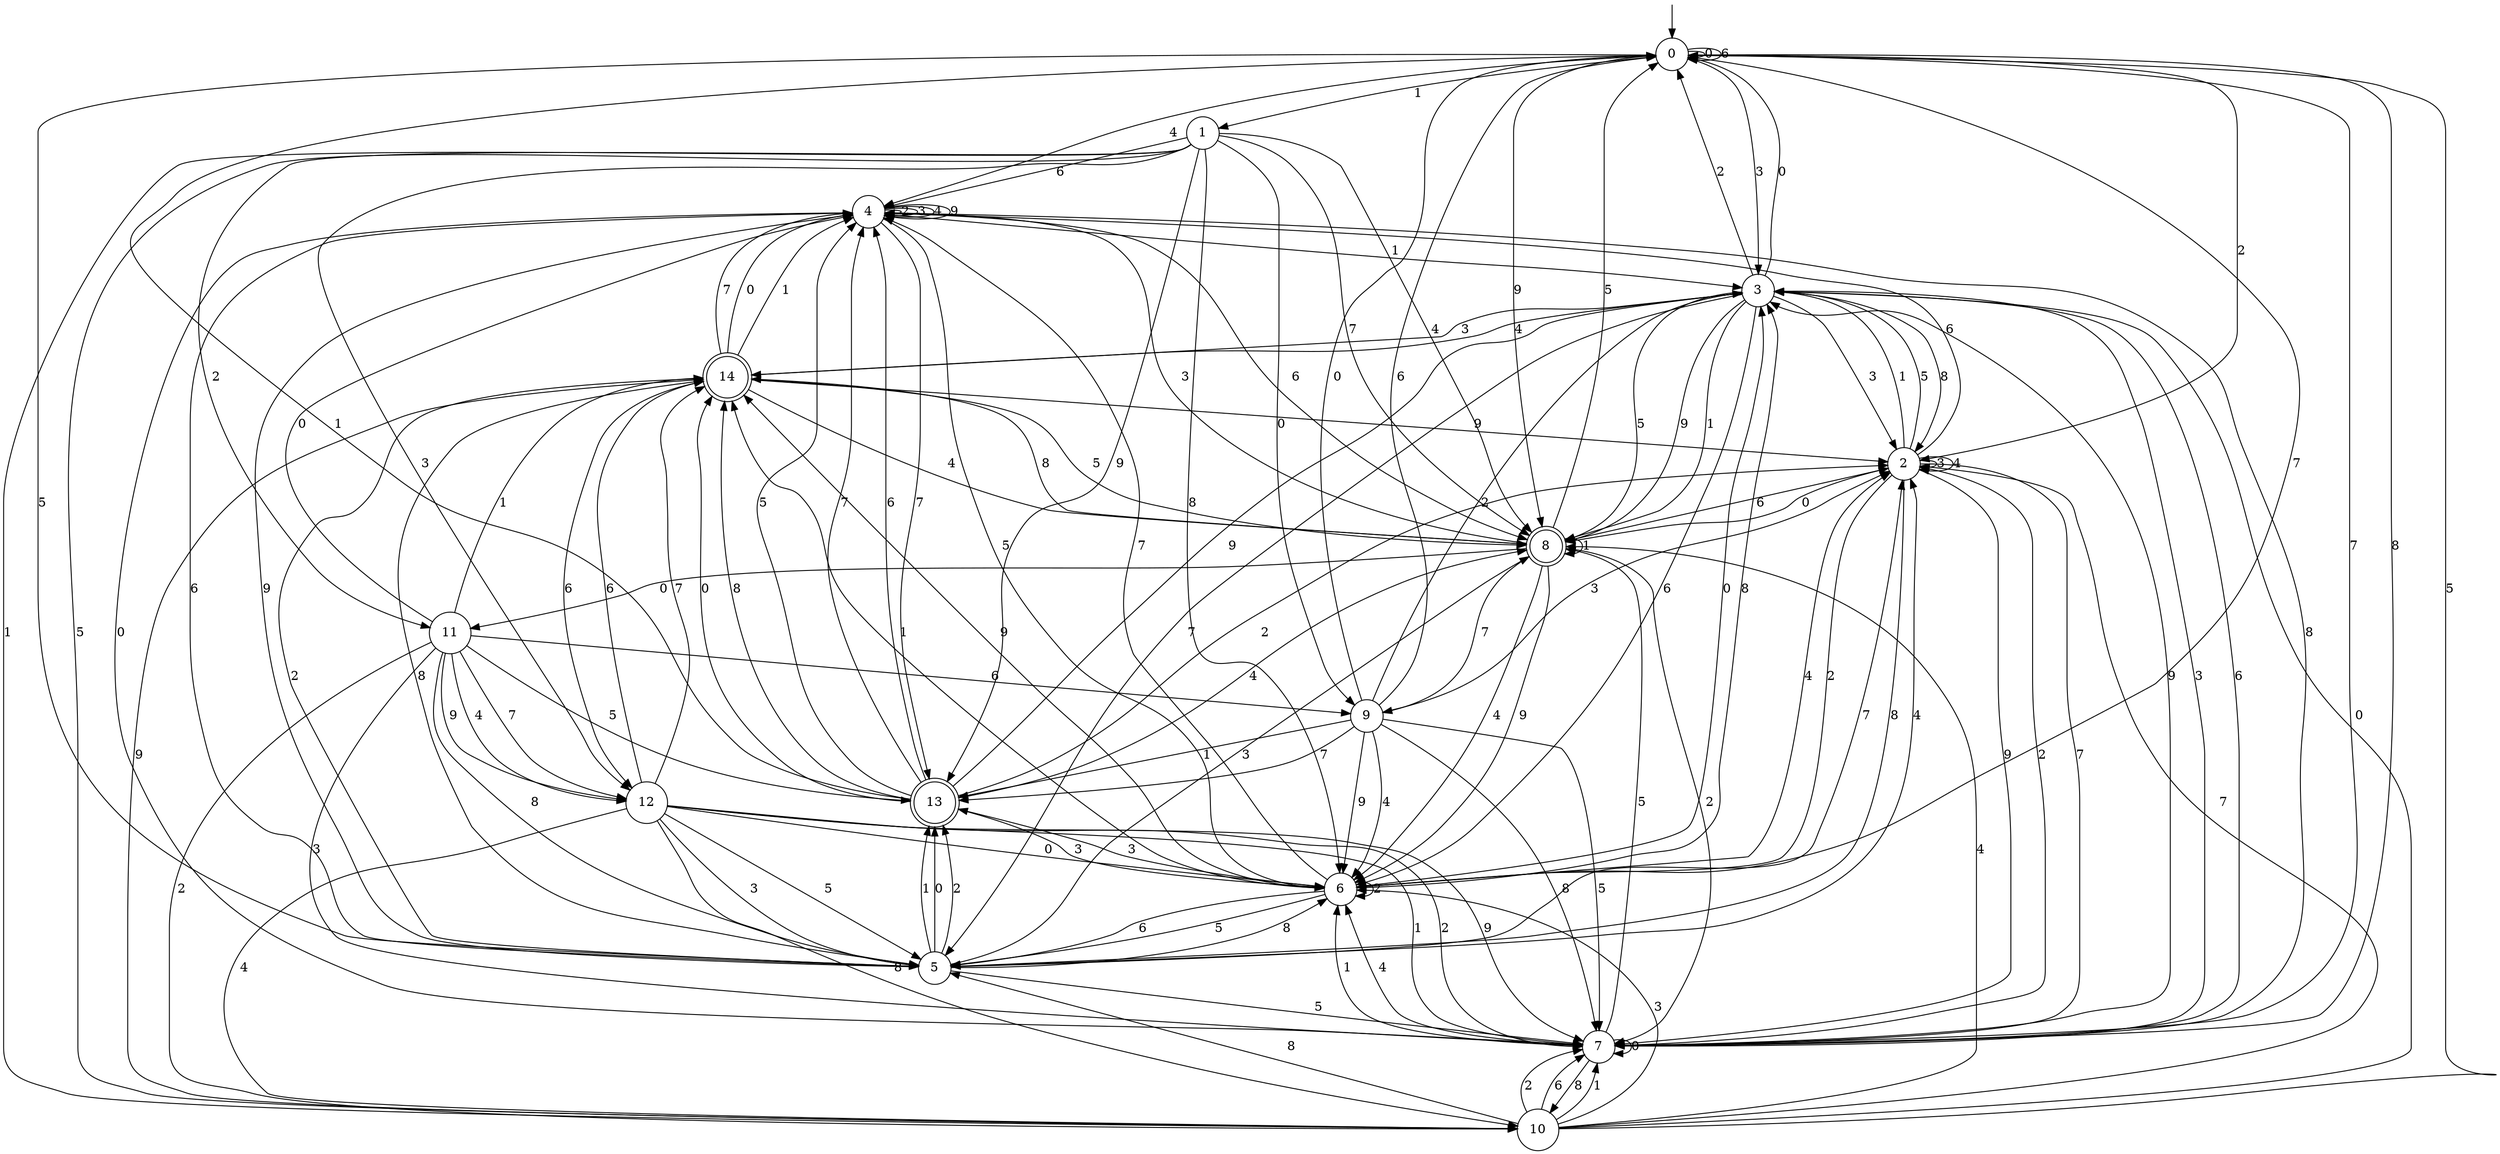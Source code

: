 digraph g {

	s0 [shape="circle" label="0"];
	s1 [shape="circle" label="1"];
	s2 [shape="circle" label="2"];
	s3 [shape="circle" label="3"];
	s4 [shape="circle" label="4"];
	s5 [shape="circle" label="5"];
	s6 [shape="circle" label="6"];
	s7 [shape="circle" label="7"];
	s8 [shape="doublecircle" label="8"];
	s9 [shape="circle" label="9"];
	s10 [shape="circle" label="10"];
	s11 [shape="circle" label="11"];
	s12 [shape="circle" label="12"];
	s13 [shape="doublecircle" label="13"];
	s14 [shape="doublecircle" label="14"];
	s0 -> s0 [label="0"];
	s0 -> s1 [label="1"];
	s0 -> s2 [label="2"];
	s0 -> s3 [label="3"];
	s0 -> s4 [label="4"];
	s0 -> s5 [label="5"];
	s0 -> s0 [label="6"];
	s0 -> s6 [label="7"];
	s0 -> s7 [label="8"];
	s0 -> s8 [label="9"];
	s1 -> s9 [label="0"];
	s1 -> s10 [label="1"];
	s1 -> s11 [label="2"];
	s1 -> s12 [label="3"];
	s1 -> s8 [label="4"];
	s1 -> s10 [label="5"];
	s1 -> s4 [label="6"];
	s1 -> s8 [label="7"];
	s1 -> s6 [label="8"];
	s1 -> s13 [label="9"];
	s2 -> s8 [label="0"];
	s2 -> s3 [label="1"];
	s2 -> s6 [label="2"];
	s2 -> s2 [label="3"];
	s2 -> s2 [label="4"];
	s2 -> s3 [label="5"];
	s2 -> s4 [label="6"];
	s2 -> s7 [label="7"];
	s2 -> s5 [label="8"];
	s2 -> s7 [label="9"];
	s3 -> s0 [label="0"];
	s3 -> s8 [label="1"];
	s3 -> s0 [label="2"];
	s3 -> s2 [label="3"];
	s3 -> s14 [label="4"];
	s3 -> s8 [label="5"];
	s3 -> s6 [label="6"];
	s3 -> s5 [label="7"];
	s3 -> s2 [label="8"];
	s3 -> s8 [label="9"];
	s4 -> s7 [label="0"];
	s4 -> s3 [label="1"];
	s4 -> s4 [label="2"];
	s4 -> s4 [label="3"];
	s4 -> s4 [label="4"];
	s4 -> s6 [label="5"];
	s4 -> s8 [label="6"];
	s4 -> s13 [label="7"];
	s4 -> s7 [label="8"];
	s4 -> s4 [label="9"];
	s5 -> s13 [label="0"];
	s5 -> s13 [label="1"];
	s5 -> s13 [label="2"];
	s5 -> s8 [label="3"];
	s5 -> s2 [label="4"];
	s5 -> s7 [label="5"];
	s5 -> s4 [label="6"];
	s5 -> s2 [label="7"];
	s5 -> s6 [label="8"];
	s5 -> s4 [label="9"];
	s6 -> s3 [label="0"];
	s6 -> s14 [label="1"];
	s6 -> s6 [label="2"];
	s6 -> s13 [label="3"];
	s6 -> s2 [label="4"];
	s6 -> s5 [label="5"];
	s6 -> s5 [label="6"];
	s6 -> s4 [label="7"];
	s6 -> s3 [label="8"];
	s6 -> s14 [label="9"];
	s7 -> s7 [label="0"];
	s7 -> s6 [label="1"];
	s7 -> s2 [label="2"];
	s7 -> s3 [label="3"];
	s7 -> s6 [label="4"];
	s7 -> s8 [label="5"];
	s7 -> s3 [label="6"];
	s7 -> s0 [label="7"];
	s7 -> s10 [label="8"];
	s7 -> s3 [label="9"];
	s8 -> s11 [label="0"];
	s8 -> s8 [label="1"];
	s8 -> s7 [label="2"];
	s8 -> s4 [label="3"];
	s8 -> s6 [label="4"];
	s8 -> s0 [label="5"];
	s8 -> s2 [label="6"];
	s8 -> s9 [label="7"];
	s8 -> s14 [label="8"];
	s8 -> s6 [label="9"];
	s9 -> s0 [label="0"];
	s9 -> s13 [label="1"];
	s9 -> s3 [label="2"];
	s9 -> s2 [label="3"];
	s9 -> s6 [label="4"];
	s9 -> s7 [label="5"];
	s9 -> s0 [label="6"];
	s9 -> s13 [label="7"];
	s9 -> s7 [label="8"];
	s9 -> s6 [label="9"];
	s10 -> s3 [label="0"];
	s10 -> s7 [label="1"];
	s10 -> s7 [label="2"];
	s10 -> s6 [label="3"];
	s10 -> s8 [label="4"];
	s10 -> s0 [label="5"];
	s10 -> s7 [label="6"];
	s10 -> s2 [label="7"];
	s10 -> s5 [label="8"];
	s10 -> s14 [label="9"];
	s11 -> s4 [label="0"];
	s11 -> s14 [label="1"];
	s11 -> s10 [label="2"];
	s11 -> s7 [label="3"];
	s11 -> s12 [label="4"];
	s11 -> s13 [label="5"];
	s11 -> s9 [label="6"];
	s11 -> s12 [label="7"];
	s11 -> s5 [label="8"];
	s11 -> s12 [label="9"];
	s12 -> s6 [label="0"];
	s12 -> s7 [label="1"];
	s12 -> s7 [label="2"];
	s12 -> s5 [label="3"];
	s12 -> s10 [label="4"];
	s12 -> s5 [label="5"];
	s12 -> s14 [label="6"];
	s12 -> s14 [label="7"];
	s12 -> s10 [label="8"];
	s12 -> s7 [label="9"];
	s13 -> s14 [label="0"];
	s13 -> s0 [label="1"];
	s13 -> s2 [label="2"];
	s13 -> s6 [label="3"];
	s13 -> s8 [label="4"];
	s13 -> s4 [label="5"];
	s13 -> s4 [label="6"];
	s13 -> s4 [label="7"];
	s13 -> s14 [label="8"];
	s13 -> s3 [label="9"];
	s14 -> s4 [label="0"];
	s14 -> s4 [label="1"];
	s14 -> s5 [label="2"];
	s14 -> s3 [label="3"];
	s14 -> s8 [label="4"];
	s14 -> s8 [label="5"];
	s14 -> s12 [label="6"];
	s14 -> s4 [label="7"];
	s14 -> s5 [label="8"];
	s14 -> s2 [label="9"];

__start0 [label="" shape="none" width="0" height="0"];
__start0 -> s0;

}
